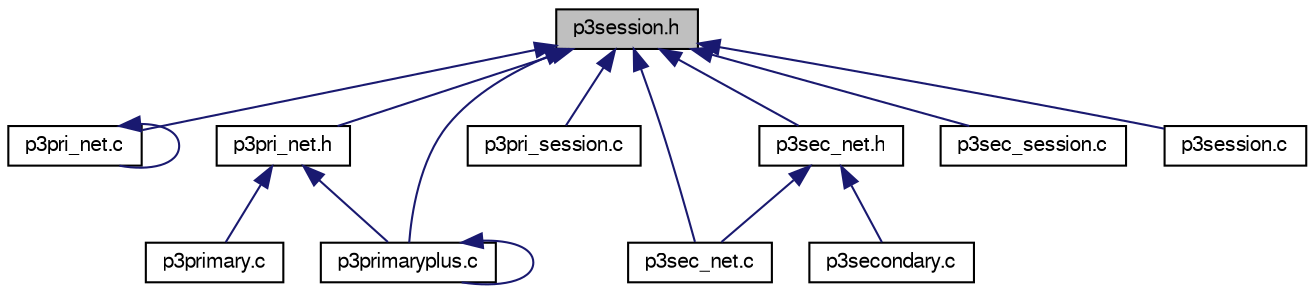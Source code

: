 digraph G
{
  bgcolor="transparent";
  edge [fontname="FreeSans",fontsize="10",labelfontname="FreeSans",labelfontsize="10"];
  node [fontname="FreeSans",fontsize="10",shape=record];
  Node1 [label="p3session.h",height=0.2,width=0.4,color="black", fillcolor="grey75", style="filled" fontcolor="black"];
  Node1 -> Node2 [dir=back,color="midnightblue",fontsize="10",style="solid",fontname="FreeSans"];
  Node2 [label="p3pri_net.c",height=0.2,width=0.4,color="black",URL="$p3pri__net_8c.html"];
  Node2 -> Node2 [dir=back,color="midnightblue",fontsize="10",style="solid",fontname="FreeSans"];
  Node1 -> Node3 [dir=back,color="midnightblue",fontsize="10",style="solid",fontname="FreeSans"];
  Node3 [label="p3pri_net.h",height=0.2,width=0.4,color="black",URL="$p3pri__net_8h.html"];
  Node3 -> Node4 [dir=back,color="midnightblue",fontsize="10",style="solid",fontname="FreeSans"];
  Node4 [label="p3primary.c",height=0.2,width=0.4,color="black",URL="$p3primary_8c.html"];
  Node3 -> Node5 [dir=back,color="midnightblue",fontsize="10",style="solid",fontname="FreeSans"];
  Node5 [label="p3primaryplus.c",height=0.2,width=0.4,color="black",URL="$p3primaryplus_8c.html"];
  Node5 -> Node5 [dir=back,color="midnightblue",fontsize="10",style="solid",fontname="FreeSans"];
  Node1 -> Node6 [dir=back,color="midnightblue",fontsize="10",style="solid",fontname="FreeSans"];
  Node6 [label="p3pri_session.c",height=0.2,width=0.4,color="black",URL="$p3pri__session_8c.html"];
  Node1 -> Node5 [dir=back,color="midnightblue",fontsize="10",style="solid",fontname="FreeSans"];
  Node1 -> Node7 [dir=back,color="midnightblue",fontsize="10",style="solid",fontname="FreeSans"];
  Node7 [label="p3sec_net.c",height=0.2,width=0.4,color="black",URL="$p3sec__net_8c.html"];
  Node1 -> Node8 [dir=back,color="midnightblue",fontsize="10",style="solid",fontname="FreeSans"];
  Node8 [label="p3sec_net.h",height=0.2,width=0.4,color="black",URL="$p3sec__net_8h.html"];
  Node8 -> Node7 [dir=back,color="midnightblue",fontsize="10",style="solid",fontname="FreeSans"];
  Node8 -> Node9 [dir=back,color="midnightblue",fontsize="10",style="solid",fontname="FreeSans"];
  Node9 [label="p3secondary.c",height=0.2,width=0.4,color="black",URL="$p3secondary_8c.html"];
  Node1 -> Node10 [dir=back,color="midnightblue",fontsize="10",style="solid",fontname="FreeSans"];
  Node10 [label="p3sec_session.c",height=0.2,width=0.4,color="black",URL="$p3sec__session_8c.html"];
  Node1 -> Node11 [dir=back,color="midnightblue",fontsize="10",style="solid",fontname="FreeSans"];
  Node11 [label="p3session.c",height=0.2,width=0.4,color="black",URL="$p3session_8c.html"];
}
